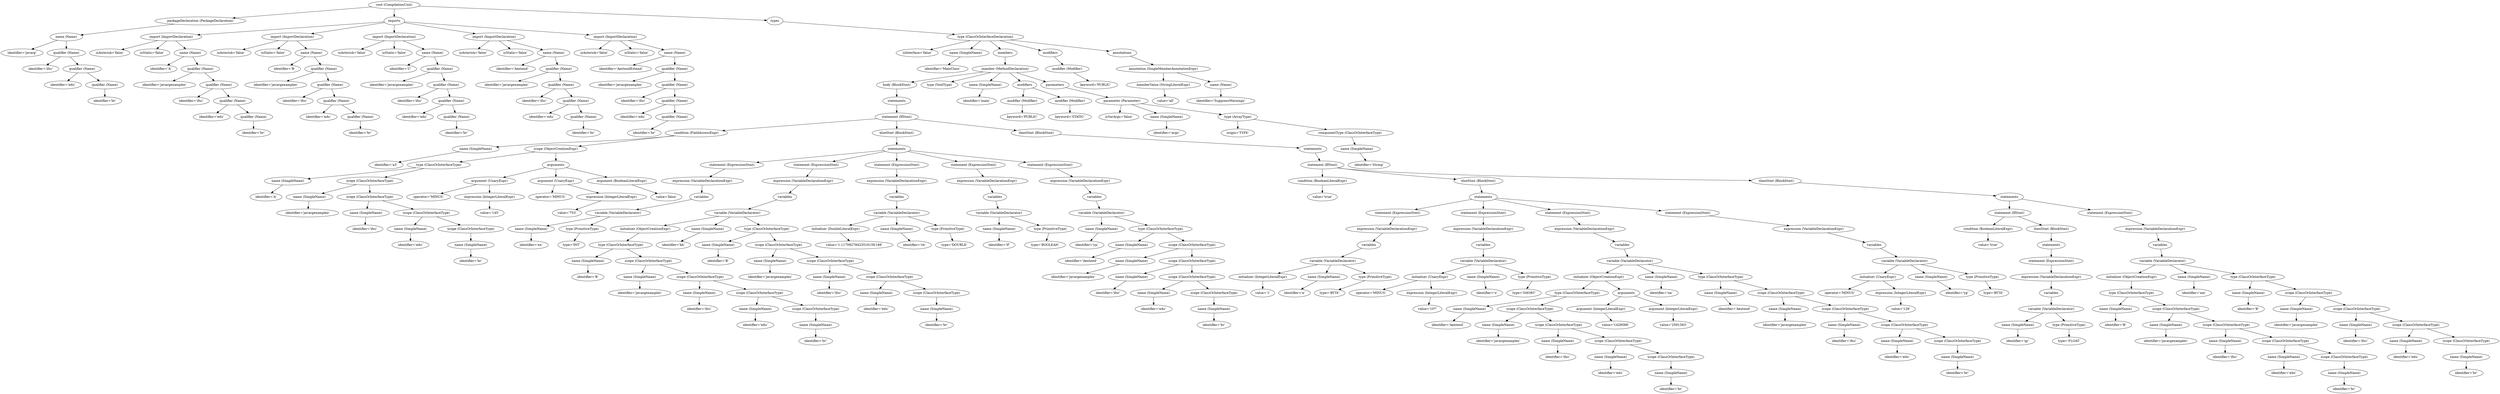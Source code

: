 digraph {
n0 [label="root (CompilationUnit)"];
n1 [label="packageDeclaration (PackageDeclaration)"];
n0 -> n1;
n2 [label="name (Name)"];
n1 -> n2;
n3 [label="identifier='javarg'"];
n2 -> n3;
n4 [label="qualifier (Name)"];
n2 -> n4;
n5 [label="identifier='ifsc'"];
n4 -> n5;
n6 [label="qualifier (Name)"];
n4 -> n6;
n7 [label="identifier='edu'"];
n6 -> n7;
n8 [label="qualifier (Name)"];
n6 -> n8;
n9 [label="identifier='br'"];
n8 -> n9;
n10 [label="imports"];
n0 -> n10;
n11 [label="import (ImportDeclaration)"];
n10 -> n11;
n12 [label="isAsterisk='false'"];
n11 -> n12;
n13 [label="isStatic='false'"];
n11 -> n13;
n14 [label="name (Name)"];
n11 -> n14;
n15 [label="identifier='A'"];
n14 -> n15;
n16 [label="qualifier (Name)"];
n14 -> n16;
n17 [label="identifier='javargexamples'"];
n16 -> n17;
n18 [label="qualifier (Name)"];
n16 -> n18;
n19 [label="identifier='ifsc'"];
n18 -> n19;
n20 [label="qualifier (Name)"];
n18 -> n20;
n21 [label="identifier='edu'"];
n20 -> n21;
n22 [label="qualifier (Name)"];
n20 -> n22;
n23 [label="identifier='br'"];
n22 -> n23;
n24 [label="import (ImportDeclaration)"];
n10 -> n24;
n25 [label="isAsterisk='false'"];
n24 -> n25;
n26 [label="isStatic='false'"];
n24 -> n26;
n27 [label="name (Name)"];
n24 -> n27;
n28 [label="identifier='B'"];
n27 -> n28;
n29 [label="qualifier (Name)"];
n27 -> n29;
n30 [label="identifier='javargexamples'"];
n29 -> n30;
n31 [label="qualifier (Name)"];
n29 -> n31;
n32 [label="identifier='ifsc'"];
n31 -> n32;
n33 [label="qualifier (Name)"];
n31 -> n33;
n34 [label="identifier='edu'"];
n33 -> n34;
n35 [label="qualifier (Name)"];
n33 -> n35;
n36 [label="identifier='br'"];
n35 -> n36;
n37 [label="import (ImportDeclaration)"];
n10 -> n37;
n38 [label="isAsterisk='false'"];
n37 -> n38;
n39 [label="isStatic='false'"];
n37 -> n39;
n40 [label="name (Name)"];
n37 -> n40;
n41 [label="identifier='C'"];
n40 -> n41;
n42 [label="qualifier (Name)"];
n40 -> n42;
n43 [label="identifier='javargexamples'"];
n42 -> n43;
n44 [label="qualifier (Name)"];
n42 -> n44;
n45 [label="identifier='ifsc'"];
n44 -> n45;
n46 [label="qualifier (Name)"];
n44 -> n46;
n47 [label="identifier='edu'"];
n46 -> n47;
n48 [label="qualifier (Name)"];
n46 -> n48;
n49 [label="identifier='br'"];
n48 -> n49;
n50 [label="import (ImportDeclaration)"];
n10 -> n50;
n51 [label="isAsterisk='false'"];
n50 -> n51;
n52 [label="isStatic='false'"];
n50 -> n52;
n53 [label="name (Name)"];
n50 -> n53;
n54 [label="identifier='Aextend'"];
n53 -> n54;
n55 [label="qualifier (Name)"];
n53 -> n55;
n56 [label="identifier='javargexamples'"];
n55 -> n56;
n57 [label="qualifier (Name)"];
n55 -> n57;
n58 [label="identifier='ifsc'"];
n57 -> n58;
n59 [label="qualifier (Name)"];
n57 -> n59;
n60 [label="identifier='edu'"];
n59 -> n60;
n61 [label="qualifier (Name)"];
n59 -> n61;
n62 [label="identifier='br'"];
n61 -> n62;
n63 [label="import (ImportDeclaration)"];
n10 -> n63;
n64 [label="isAsterisk='false'"];
n63 -> n64;
n65 [label="isStatic='false'"];
n63 -> n65;
n66 [label="name (Name)"];
n63 -> n66;
n67 [label="identifier='AextendExtend'"];
n66 -> n67;
n68 [label="qualifier (Name)"];
n66 -> n68;
n69 [label="identifier='javargexamples'"];
n68 -> n69;
n70 [label="qualifier (Name)"];
n68 -> n70;
n71 [label="identifier='ifsc'"];
n70 -> n71;
n72 [label="qualifier (Name)"];
n70 -> n72;
n73 [label="identifier='edu'"];
n72 -> n73;
n74 [label="qualifier (Name)"];
n72 -> n74;
n75 [label="identifier='br'"];
n74 -> n75;
n76 [label="types"];
n0 -> n76;
n77 [label="type (ClassOrInterfaceDeclaration)"];
n76 -> n77;
n78 [label="isInterface='false'"];
n77 -> n78;
n79 [label="name (SimpleName)"];
n77 -> n79;
n80 [label="identifier='MainClass'"];
n79 -> n80;
n81 [label="members"];
n77 -> n81;
n82 [label="member (MethodDeclaration)"];
n81 -> n82;
n83 [label="body (BlockStmt)"];
n82 -> n83;
n84 [label="statements"];
n83 -> n84;
n85 [label="statement (IfStmt)"];
n84 -> n85;
n86 [label="condition (FieldAccessExpr)"];
n85 -> n86;
n87 [label="name (SimpleName)"];
n86 -> n87;
n88 [label="identifier='a3'"];
n87 -> n88;
n89 [label="scope (ObjectCreationExpr)"];
n86 -> n89;
n90 [label="type (ClassOrInterfaceType)"];
n89 -> n90;
n91 [label="name (SimpleName)"];
n90 -> n91;
n92 [label="identifier='A'"];
n91 -> n92;
n93 [label="scope (ClassOrInterfaceType)"];
n90 -> n93;
n94 [label="name (SimpleName)"];
n93 -> n94;
n95 [label="identifier='javargexamples'"];
n94 -> n95;
n96 [label="scope (ClassOrInterfaceType)"];
n93 -> n96;
n97 [label="name (SimpleName)"];
n96 -> n97;
n98 [label="identifier='ifsc'"];
n97 -> n98;
n99 [label="scope (ClassOrInterfaceType)"];
n96 -> n99;
n100 [label="name (SimpleName)"];
n99 -> n100;
n101 [label="identifier='edu'"];
n100 -> n101;
n102 [label="scope (ClassOrInterfaceType)"];
n99 -> n102;
n103 [label="name (SimpleName)"];
n102 -> n103;
n104 [label="identifier='br'"];
n103 -> n104;
n105 [label="arguments"];
n89 -> n105;
n106 [label="argument (UnaryExpr)"];
n105 -> n106;
n107 [label="operator='MINUS'"];
n106 -> n107;
n108 [label="expression (IntegerLiteralExpr)"];
n106 -> n108;
n109 [label="value='145'"];
n108 -> n109;
n110 [label="argument (UnaryExpr)"];
n105 -> n110;
n111 [label="operator='MINUS'"];
n110 -> n111;
n112 [label="expression (IntegerLiteralExpr)"];
n110 -> n112;
n113 [label="value='753'"];
n112 -> n113;
n114 [label="argument (BooleanLiteralExpr)"];
n105 -> n114;
n115 [label="value='false'"];
n114 -> n115;
n116 [label="elseStmt (BlockStmt)"];
n85 -> n116;
n117 [label="statements"];
n116 -> n117;
n118 [label="statement (ExpressionStmt)"];
n117 -> n118;
n119 [label="expression (VariableDeclarationExpr)"];
n118 -> n119;
n120 [label="variables"];
n119 -> n120;
n121 [label="variable (VariableDeclarator)"];
n120 -> n121;
n122 [label="name (SimpleName)"];
n121 -> n122;
n123 [label="identifier='xn'"];
n122 -> n123;
n124 [label="type (PrimitiveType)"];
n121 -> n124;
n125 [label="type='INT'"];
n124 -> n125;
n126 [label="statement (ExpressionStmt)"];
n117 -> n126;
n127 [label="expression (VariableDeclarationExpr)"];
n126 -> n127;
n128 [label="variables"];
n127 -> n128;
n129 [label="variable (VariableDeclarator)"];
n128 -> n129;
n130 [label="initializer (ObjectCreationExpr)"];
n129 -> n130;
n131 [label="type (ClassOrInterfaceType)"];
n130 -> n131;
n132 [label="name (SimpleName)"];
n131 -> n132;
n133 [label="identifier='B'"];
n132 -> n133;
n134 [label="scope (ClassOrInterfaceType)"];
n131 -> n134;
n135 [label="name (SimpleName)"];
n134 -> n135;
n136 [label="identifier='javargexamples'"];
n135 -> n136;
n137 [label="scope (ClassOrInterfaceType)"];
n134 -> n137;
n138 [label="name (SimpleName)"];
n137 -> n138;
n139 [label="identifier='ifsc'"];
n138 -> n139;
n140 [label="scope (ClassOrInterfaceType)"];
n137 -> n140;
n141 [label="name (SimpleName)"];
n140 -> n141;
n142 [label="identifier='edu'"];
n141 -> n142;
n143 [label="scope (ClassOrInterfaceType)"];
n140 -> n143;
n144 [label="name (SimpleName)"];
n143 -> n144;
n145 [label="identifier='br'"];
n144 -> n145;
n146 [label="name (SimpleName)"];
n129 -> n146;
n147 [label="identifier='kh'"];
n146 -> n147;
n148 [label="type (ClassOrInterfaceType)"];
n129 -> n148;
n149 [label="name (SimpleName)"];
n148 -> n149;
n150 [label="identifier='B'"];
n149 -> n150;
n151 [label="scope (ClassOrInterfaceType)"];
n148 -> n151;
n152 [label="name (SimpleName)"];
n151 -> n152;
n153 [label="identifier='javargexamples'"];
n152 -> n153;
n154 [label="scope (ClassOrInterfaceType)"];
n151 -> n154;
n155 [label="name (SimpleName)"];
n154 -> n155;
n156 [label="identifier='ifsc'"];
n155 -> n156;
n157 [label="scope (ClassOrInterfaceType)"];
n154 -> n157;
n158 [label="name (SimpleName)"];
n157 -> n158;
n159 [label="identifier='edu'"];
n158 -> n159;
n160 [label="scope (ClassOrInterfaceType)"];
n157 -> n160;
n161 [label="name (SimpleName)"];
n160 -> n161;
n162 [label="identifier='br'"];
n161 -> n162;
n163 [label="statement (ExpressionStmt)"];
n117 -> n163;
n164 [label="expression (VariableDeclarationExpr)"];
n163 -> n164;
n165 [label="variables"];
n164 -> n165;
n166 [label="variable (VariableDeclarator)"];
n165 -> n166;
n167 [label="initializer (DoubleLiteralExpr)"];
n166 -> n167;
n168 [label="value='1.1170927842351615E188'"];
n167 -> n168;
n169 [label="name (SimpleName)"];
n166 -> n169;
n170 [label="identifier='cb'"];
n169 -> n170;
n171 [label="type (PrimitiveType)"];
n166 -> n171;
n172 [label="type='DOUBLE'"];
n171 -> n172;
n173 [label="statement (ExpressionStmt)"];
n117 -> n173;
n174 [label="expression (VariableDeclarationExpr)"];
n173 -> n174;
n175 [label="variables"];
n174 -> n175;
n176 [label="variable (VariableDeclarator)"];
n175 -> n176;
n177 [label="name (SimpleName)"];
n176 -> n177;
n178 [label="identifier='lf'"];
n177 -> n178;
n179 [label="type (PrimitiveType)"];
n176 -> n179;
n180 [label="type='BOOLEAN'"];
n179 -> n180;
n181 [label="statement (ExpressionStmt)"];
n117 -> n181;
n182 [label="expression (VariableDeclarationExpr)"];
n181 -> n182;
n183 [label="variables"];
n182 -> n183;
n184 [label="variable (VariableDeclarator)"];
n183 -> n184;
n185 [label="name (SimpleName)"];
n184 -> n185;
n186 [label="identifier='yp'"];
n185 -> n186;
n187 [label="type (ClassOrInterfaceType)"];
n184 -> n187;
n188 [label="name (SimpleName)"];
n187 -> n188;
n189 [label="identifier='Aextend'"];
n188 -> n189;
n190 [label="scope (ClassOrInterfaceType)"];
n187 -> n190;
n191 [label="name (SimpleName)"];
n190 -> n191;
n192 [label="identifier='javargexamples'"];
n191 -> n192;
n193 [label="scope (ClassOrInterfaceType)"];
n190 -> n193;
n194 [label="name (SimpleName)"];
n193 -> n194;
n195 [label="identifier='ifsc'"];
n194 -> n195;
n196 [label="scope (ClassOrInterfaceType)"];
n193 -> n196;
n197 [label="name (SimpleName)"];
n196 -> n197;
n198 [label="identifier='edu'"];
n197 -> n198;
n199 [label="scope (ClassOrInterfaceType)"];
n196 -> n199;
n200 [label="name (SimpleName)"];
n199 -> n200;
n201 [label="identifier='br'"];
n200 -> n201;
n202 [label="thenStmt (BlockStmt)"];
n85 -> n202;
n203 [label="statements"];
n202 -> n203;
n204 [label="statement (IfStmt)"];
n203 -> n204;
n205 [label="condition (BooleanLiteralExpr)"];
n204 -> n205;
n206 [label="value='true'"];
n205 -> n206;
n207 [label="elseStmt (BlockStmt)"];
n204 -> n207;
n208 [label="statements"];
n207 -> n208;
n209 [label="statement (ExpressionStmt)"];
n208 -> n209;
n210 [label="expression (VariableDeclarationExpr)"];
n209 -> n210;
n211 [label="variables"];
n210 -> n211;
n212 [label="variable (VariableDeclarator)"];
n211 -> n212;
n213 [label="initializer (IntegerLiteralExpr)"];
n212 -> n213;
n214 [label="value='1'"];
n213 -> n214;
n215 [label="name (SimpleName)"];
n212 -> n215;
n216 [label="identifier='a'"];
n215 -> n216;
n217 [label="type (PrimitiveType)"];
n212 -> n217;
n218 [label="type='BYTE'"];
n217 -> n218;
n219 [label="statement (ExpressionStmt)"];
n208 -> n219;
n220 [label="expression (VariableDeclarationExpr)"];
n219 -> n220;
n221 [label="variables"];
n220 -> n221;
n222 [label="variable (VariableDeclarator)"];
n221 -> n222;
n223 [label="initializer (UnaryExpr)"];
n222 -> n223;
n224 [label="operator='MINUS'"];
n223 -> n224;
n225 [label="expression (IntegerLiteralExpr)"];
n223 -> n225;
n226 [label="value='107'"];
n225 -> n226;
n227 [label="name (SimpleName)"];
n222 -> n227;
n228 [label="identifier='u'"];
n227 -> n228;
n229 [label="type (PrimitiveType)"];
n222 -> n229;
n230 [label="type='SHORT'"];
n229 -> n230;
n231 [label="statement (ExpressionStmt)"];
n208 -> n231;
n232 [label="expression (VariableDeclarationExpr)"];
n231 -> n232;
n233 [label="variables"];
n232 -> n233;
n234 [label="variable (VariableDeclarator)"];
n233 -> n234;
n235 [label="initializer (ObjectCreationExpr)"];
n234 -> n235;
n236 [label="type (ClassOrInterfaceType)"];
n235 -> n236;
n237 [label="name (SimpleName)"];
n236 -> n237;
n238 [label="identifier='Aextend'"];
n237 -> n238;
n239 [label="scope (ClassOrInterfaceType)"];
n236 -> n239;
n240 [label="name (SimpleName)"];
n239 -> n240;
n241 [label="identifier='javargexamples'"];
n240 -> n241;
n242 [label="scope (ClassOrInterfaceType)"];
n239 -> n242;
n243 [label="name (SimpleName)"];
n242 -> n243;
n244 [label="identifier='ifsc'"];
n243 -> n244;
n245 [label="scope (ClassOrInterfaceType)"];
n242 -> n245;
n246 [label="name (SimpleName)"];
n245 -> n246;
n247 [label="identifier='edu'"];
n246 -> n247;
n248 [label="scope (ClassOrInterfaceType)"];
n245 -> n248;
n249 [label="name (SimpleName)"];
n248 -> n249;
n250 [label="identifier='br'"];
n249 -> n250;
n251 [label="arguments"];
n235 -> n251;
n252 [label="argument (IntegerLiteralExpr)"];
n251 -> n252;
n253 [label="value='1428588'"];
n252 -> n253;
n254 [label="argument (IntegerLiteralExpr)"];
n251 -> n254;
n255 [label="value='2591583'"];
n254 -> n255;
n256 [label="name (SimpleName)"];
n234 -> n256;
n257 [label="identifier='na'"];
n256 -> n257;
n258 [label="type (ClassOrInterfaceType)"];
n234 -> n258;
n259 [label="name (SimpleName)"];
n258 -> n259;
n260 [label="identifier='Aextend'"];
n259 -> n260;
n261 [label="scope (ClassOrInterfaceType)"];
n258 -> n261;
n262 [label="name (SimpleName)"];
n261 -> n262;
n263 [label="identifier='javargexamples'"];
n262 -> n263;
n264 [label="scope (ClassOrInterfaceType)"];
n261 -> n264;
n265 [label="name (SimpleName)"];
n264 -> n265;
n266 [label="identifier='ifsc'"];
n265 -> n266;
n267 [label="scope (ClassOrInterfaceType)"];
n264 -> n267;
n268 [label="name (SimpleName)"];
n267 -> n268;
n269 [label="identifier='edu'"];
n268 -> n269;
n270 [label="scope (ClassOrInterfaceType)"];
n267 -> n270;
n271 [label="name (SimpleName)"];
n270 -> n271;
n272 [label="identifier='br'"];
n271 -> n272;
n273 [label="statement (ExpressionStmt)"];
n208 -> n273;
n274 [label="expression (VariableDeclarationExpr)"];
n273 -> n274;
n275 [label="variables"];
n274 -> n275;
n276 [label="variable (VariableDeclarator)"];
n275 -> n276;
n277 [label="initializer (UnaryExpr)"];
n276 -> n277;
n278 [label="operator='MINUS'"];
n277 -> n278;
n279 [label="expression (IntegerLiteralExpr)"];
n277 -> n279;
n280 [label="value='128'"];
n279 -> n280;
n281 [label="name (SimpleName)"];
n276 -> n281;
n282 [label="identifier='yg'"];
n281 -> n282;
n283 [label="type (PrimitiveType)"];
n276 -> n283;
n284 [label="type='BYTE'"];
n283 -> n284;
n285 [label="thenStmt (BlockStmt)"];
n204 -> n285;
n286 [label="statements"];
n285 -> n286;
n287 [label="statement (IfStmt)"];
n286 -> n287;
n288 [label="condition (BooleanLiteralExpr)"];
n287 -> n288;
n289 [label="value='true'"];
n288 -> n289;
n290 [label="thenStmt (BlockStmt)"];
n287 -> n290;
n291 [label="statements"];
n290 -> n291;
n292 [label="statement (ExpressionStmt)"];
n291 -> n292;
n293 [label="expression (VariableDeclarationExpr)"];
n292 -> n293;
n294 [label="variables"];
n293 -> n294;
n295 [label="variable (VariableDeclarator)"];
n294 -> n295;
n296 [label="name (SimpleName)"];
n295 -> n296;
n297 [label="identifier='qy'"];
n296 -> n297;
n298 [label="type (PrimitiveType)"];
n295 -> n298;
n299 [label="type='FLOAT'"];
n298 -> n299;
n300 [label="statement (ExpressionStmt)"];
n286 -> n300;
n301 [label="expression (VariableDeclarationExpr)"];
n300 -> n301;
n302 [label="variables"];
n301 -> n302;
n303 [label="variable (VariableDeclarator)"];
n302 -> n303;
n304 [label="initializer (ObjectCreationExpr)"];
n303 -> n304;
n305 [label="type (ClassOrInterfaceType)"];
n304 -> n305;
n306 [label="name (SimpleName)"];
n305 -> n306;
n307 [label="identifier='B'"];
n306 -> n307;
n308 [label="scope (ClassOrInterfaceType)"];
n305 -> n308;
n309 [label="name (SimpleName)"];
n308 -> n309;
n310 [label="identifier='javargexamples'"];
n309 -> n310;
n311 [label="scope (ClassOrInterfaceType)"];
n308 -> n311;
n312 [label="name (SimpleName)"];
n311 -> n312;
n313 [label="identifier='ifsc'"];
n312 -> n313;
n314 [label="scope (ClassOrInterfaceType)"];
n311 -> n314;
n315 [label="name (SimpleName)"];
n314 -> n315;
n316 [label="identifier='edu'"];
n315 -> n316;
n317 [label="scope (ClassOrInterfaceType)"];
n314 -> n317;
n318 [label="name (SimpleName)"];
n317 -> n318;
n319 [label="identifier='br'"];
n318 -> n319;
n320 [label="name (SimpleName)"];
n303 -> n320;
n321 [label="identifier='am'"];
n320 -> n321;
n322 [label="type (ClassOrInterfaceType)"];
n303 -> n322;
n323 [label="name (SimpleName)"];
n322 -> n323;
n324 [label="identifier='B'"];
n323 -> n324;
n325 [label="scope (ClassOrInterfaceType)"];
n322 -> n325;
n326 [label="name (SimpleName)"];
n325 -> n326;
n327 [label="identifier='javargexamples'"];
n326 -> n327;
n328 [label="scope (ClassOrInterfaceType)"];
n325 -> n328;
n329 [label="name (SimpleName)"];
n328 -> n329;
n330 [label="identifier='ifsc'"];
n329 -> n330;
n331 [label="scope (ClassOrInterfaceType)"];
n328 -> n331;
n332 [label="name (SimpleName)"];
n331 -> n332;
n333 [label="identifier='edu'"];
n332 -> n333;
n334 [label="scope (ClassOrInterfaceType)"];
n331 -> n334;
n335 [label="name (SimpleName)"];
n334 -> n335;
n336 [label="identifier='br'"];
n335 -> n336;
n337 [label="type (VoidType)"];
n82 -> n337;
n338 [label="name (SimpleName)"];
n82 -> n338;
n339 [label="identifier='main'"];
n338 -> n339;
n340 [label="modifiers"];
n82 -> n340;
n341 [label="modifier (Modifier)"];
n340 -> n341;
n342 [label="keyword='PUBLIC'"];
n341 -> n342;
n343 [label="modifier (Modifier)"];
n340 -> n343;
n344 [label="keyword='STATIC'"];
n343 -> n344;
n345 [label="parameters"];
n82 -> n345;
n346 [label="parameter (Parameter)"];
n345 -> n346;
n347 [label="isVarArgs='false'"];
n346 -> n347;
n348 [label="name (SimpleName)"];
n346 -> n348;
n349 [label="identifier='args'"];
n348 -> n349;
n350 [label="type (ArrayType)"];
n346 -> n350;
n351 [label="origin='TYPE'"];
n350 -> n351;
n352 [label="componentType (ClassOrInterfaceType)"];
n350 -> n352;
n353 [label="name (SimpleName)"];
n352 -> n353;
n354 [label="identifier='String'"];
n353 -> n354;
n355 [label="modifiers"];
n77 -> n355;
n356 [label="modifier (Modifier)"];
n355 -> n356;
n357 [label="keyword='PUBLIC'"];
n356 -> n357;
n358 [label="annotations"];
n77 -> n358;
n359 [label="annotation (SingleMemberAnnotationExpr)"];
n358 -> n359;
n360 [label="memberValue (StringLiteralExpr)"];
n359 -> n360;
n361 [label="value='all'"];
n360 -> n361;
n362 [label="name (Name)"];
n359 -> n362;
n363 [label="identifier='SuppressWarnings'"];
n362 -> n363;
}